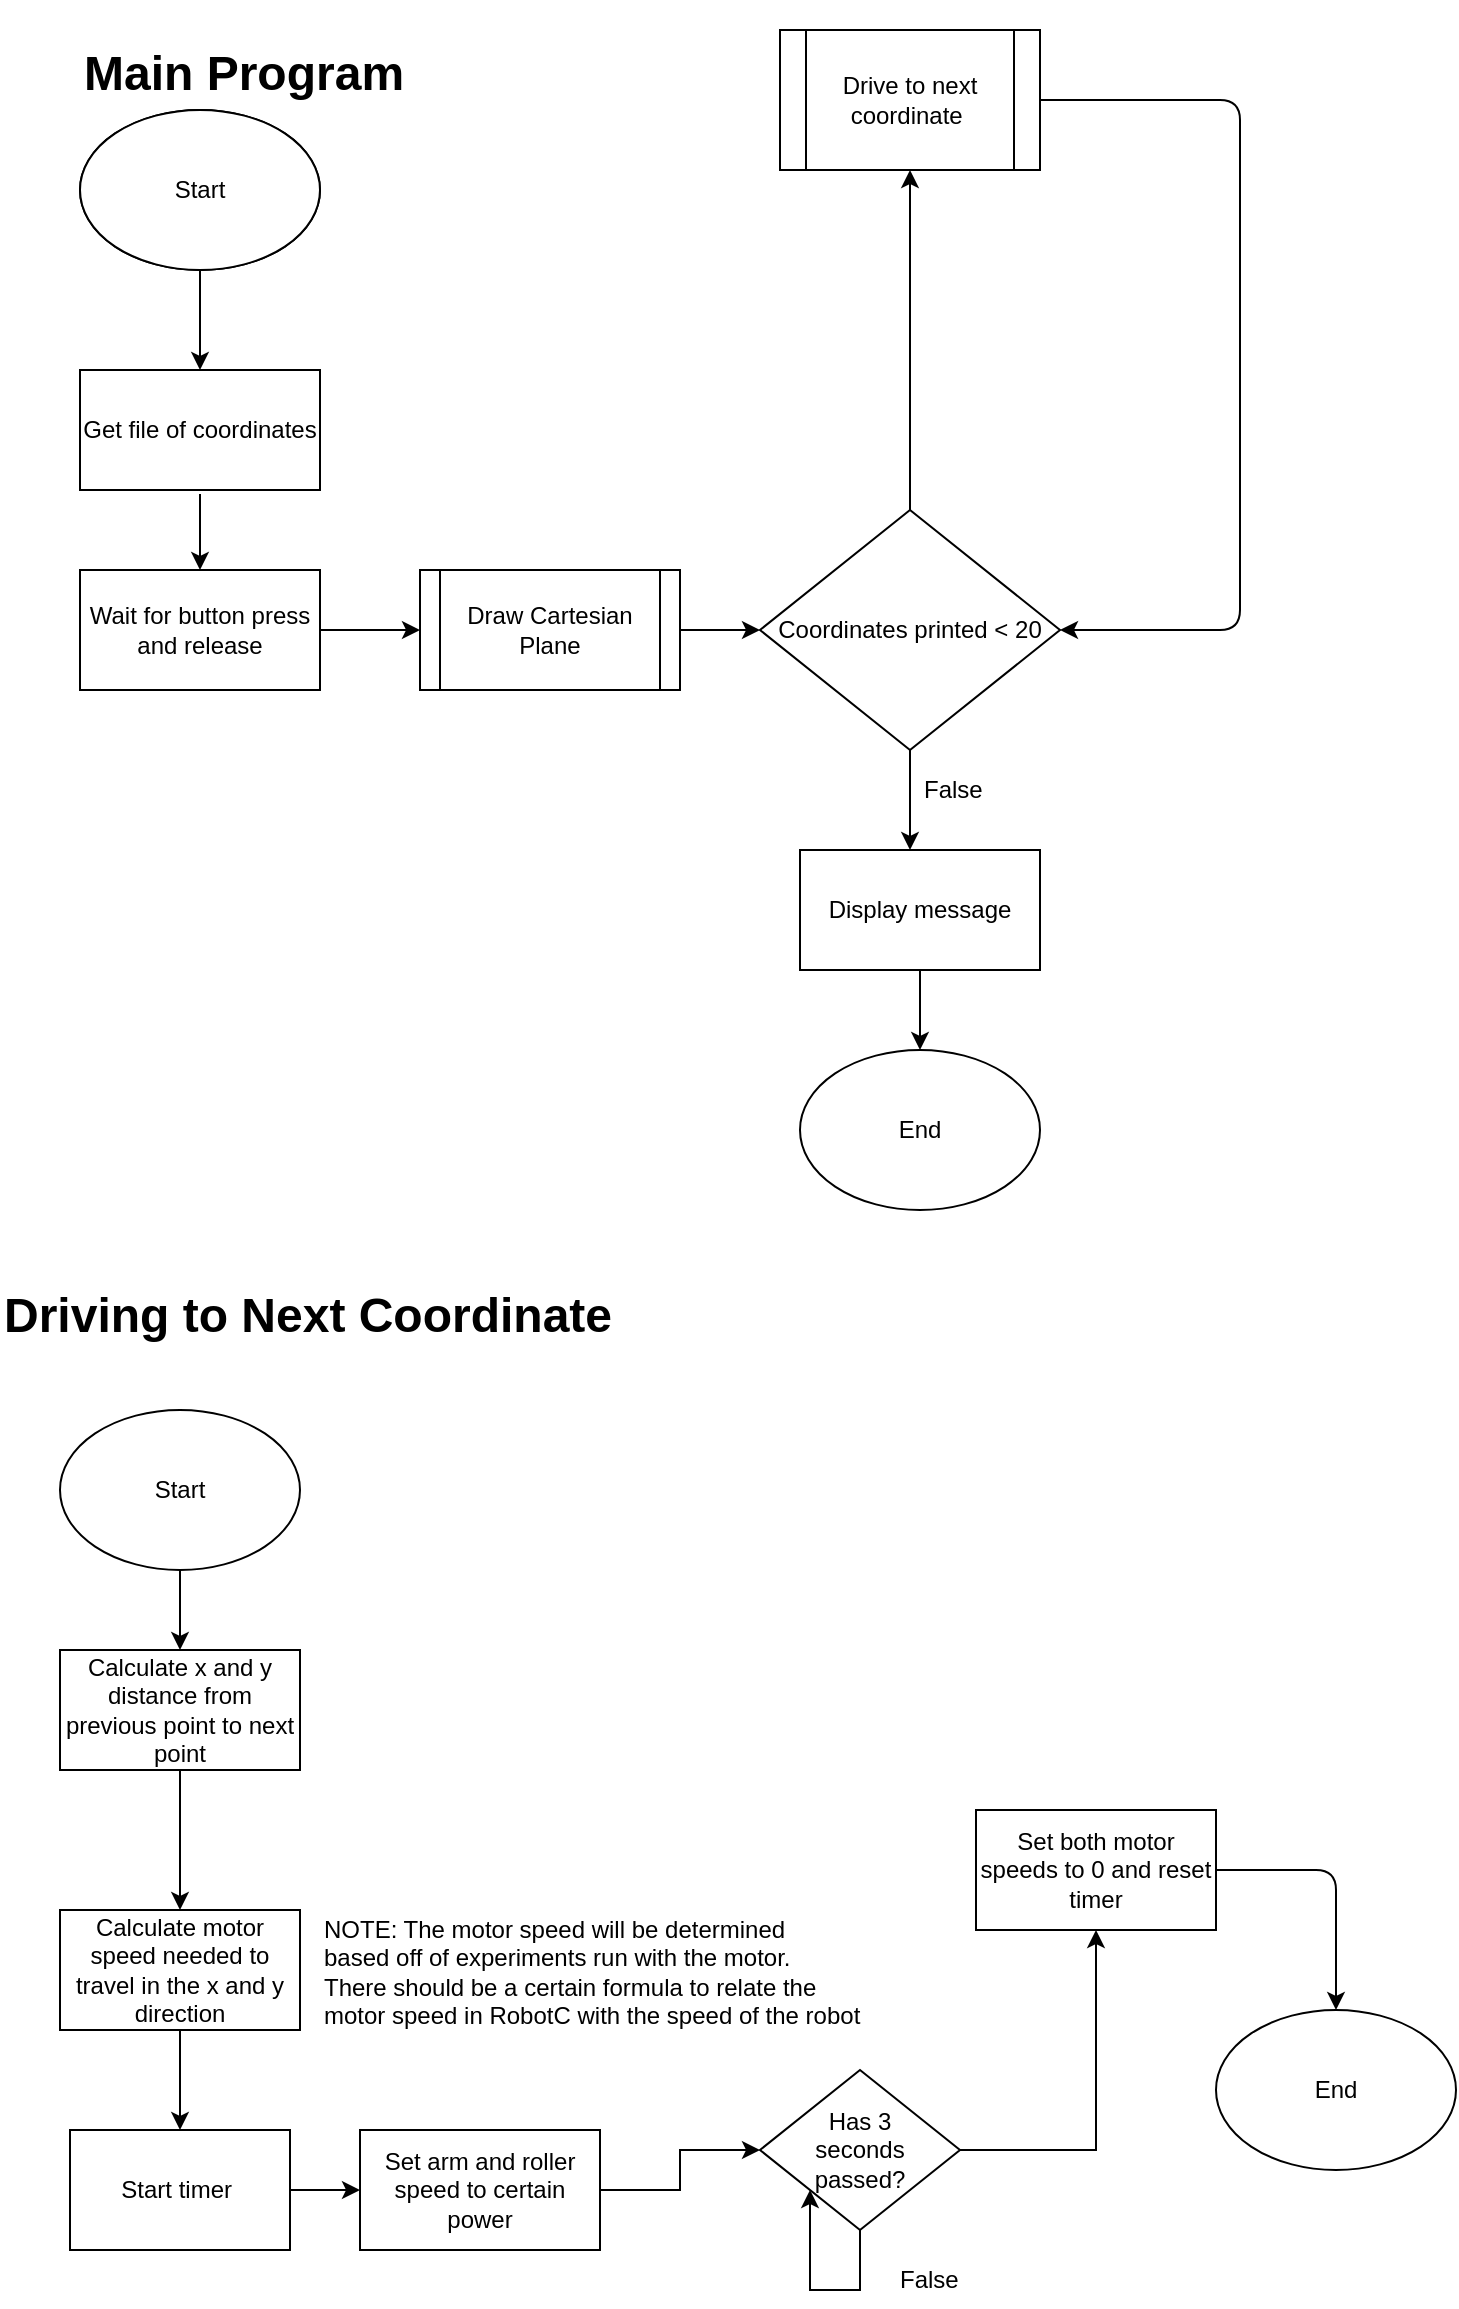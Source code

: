 <mxfile version="12.3.3" type="github" pages="1">
  <diagram id="_Y_Ghutb2y4u3eCPrAWP" name="Page-1">
    <mxGraphModel dx="3335" dy="2774" grid="1" gridSize="10" guides="1" tooltips="1" connect="1" arrows="1" fold="1" page="1" pageScale="1" pageWidth="827" pageHeight="1169" math="0" shadow="0">
      <root>
        <mxCell id="0"/>
        <mxCell id="1" parent="0"/>
        <mxCell id="5S6gnpby86TTOAzf-ZQi-1" value="Start" style="ellipse;whiteSpace=wrap;html=1;" parent="1" vertex="1">
          <mxGeometry x="-2370" y="-2270" width="120" height="80" as="geometry"/>
        </mxCell>
        <mxCell id="5S6gnpby86TTOAzf-ZQi-2" value="Start" style="ellipse;whiteSpace=wrap;html=1;" parent="1" vertex="1">
          <mxGeometry x="-2370" y="-2270" width="120" height="80" as="geometry"/>
        </mxCell>
        <mxCell id="5S6gnpby86TTOAzf-ZQi-3" value="" style="endArrow=classic;html=1;exitX=0.5;exitY=1;exitDx=0;exitDy=0;" parent="1" source="5S6gnpby86TTOAzf-ZQi-2" edge="1">
          <mxGeometry width="50" height="50" relative="1" as="geometry">
            <mxPoint x="-2310" y="-2080" as="sourcePoint"/>
            <mxPoint x="-2310" y="-2140" as="targetPoint"/>
          </mxGeometry>
        </mxCell>
        <mxCell id="5S6gnpby86TTOAzf-ZQi-4" value="Get file of coordinates" style="rounded=0;whiteSpace=wrap;html=1;" parent="1" vertex="1">
          <mxGeometry x="-2370" y="-2140" width="120" height="60" as="geometry"/>
        </mxCell>
        <mxCell id="5S6gnpby86TTOAzf-ZQi-7" value="Wait for button press and release" style="rounded=0;whiteSpace=wrap;html=1;" parent="1" vertex="1">
          <mxGeometry x="-2370" y="-2040" width="120" height="60" as="geometry"/>
        </mxCell>
        <mxCell id="5S6gnpby86TTOAzf-ZQi-8" value="" style="endArrow=classic;html=1;" parent="1" edge="1">
          <mxGeometry width="50" height="50" relative="1" as="geometry">
            <mxPoint x="-2310" y="-2078" as="sourcePoint"/>
            <mxPoint x="-2310" y="-2040" as="targetPoint"/>
          </mxGeometry>
        </mxCell>
        <mxCell id="5S6gnpby86TTOAzf-ZQi-11" value="" style="endArrow=classic;html=1;exitX=1;exitY=0.5;exitDx=0;exitDy=0;" parent="1" source="5S6gnpby86TTOAzf-ZQi-7" edge="1">
          <mxGeometry width="50" height="50" relative="1" as="geometry">
            <mxPoint x="-2240" y="-1980" as="sourcePoint"/>
            <mxPoint x="-2200" y="-2010" as="targetPoint"/>
          </mxGeometry>
        </mxCell>
        <mxCell id="5S6gnpby86TTOAzf-ZQi-12" value="Draw Cartesian&lt;br&gt;Plane" style="rounded=0;whiteSpace=wrap;html=1;" parent="1" vertex="1">
          <mxGeometry x="-2200" y="-2040" width="130" height="60" as="geometry"/>
        </mxCell>
        <mxCell id="5S6gnpby86TTOAzf-ZQi-15" value="" style="endArrow=none;html=1;" parent="1" edge="1">
          <mxGeometry width="50" height="50" relative="1" as="geometry">
            <mxPoint x="-2190" y="-1980" as="sourcePoint"/>
            <mxPoint x="-2190" y="-2040" as="targetPoint"/>
          </mxGeometry>
        </mxCell>
        <mxCell id="5S6gnpby86TTOAzf-ZQi-16" value="" style="endArrow=none;html=1;" parent="1" edge="1">
          <mxGeometry width="50" height="50" relative="1" as="geometry">
            <mxPoint x="-2080" y="-1980" as="sourcePoint"/>
            <mxPoint x="-2080" y="-2040" as="targetPoint"/>
          </mxGeometry>
        </mxCell>
        <mxCell id="5S6gnpby86TTOAzf-ZQi-17" value="Coordinates printed &amp;lt; 20" style="rhombus;whiteSpace=wrap;html=1;" parent="1" vertex="1">
          <mxGeometry x="-2030" y="-2070" width="150" height="120" as="geometry"/>
        </mxCell>
        <mxCell id="5S6gnpby86TTOAzf-ZQi-18" value="" style="endArrow=classic;html=1;exitX=1;exitY=0.5;exitDx=0;exitDy=0;entryX=0;entryY=0.5;entryDx=0;entryDy=0;" parent="1" source="5S6gnpby86TTOAzf-ZQi-12" target="5S6gnpby86TTOAzf-ZQi-17" edge="1">
          <mxGeometry width="50" height="50" relative="1" as="geometry">
            <mxPoint x="-2080" y="-1990" as="sourcePoint"/>
            <mxPoint x="-2030" y="-2040" as="targetPoint"/>
          </mxGeometry>
        </mxCell>
        <mxCell id="5S6gnpby86TTOAzf-ZQi-21" value="" style="endArrow=classic;html=1;exitX=0.5;exitY=1;exitDx=0;exitDy=0;" parent="1" source="5S6gnpby86TTOAzf-ZQi-17" edge="1">
          <mxGeometry width="50" height="50" relative="1" as="geometry">
            <mxPoint x="-1970" y="-1900" as="sourcePoint"/>
            <mxPoint x="-1955" y="-1900" as="targetPoint"/>
          </mxGeometry>
        </mxCell>
        <mxCell id="5S6gnpby86TTOAzf-ZQi-23" value="" style="endArrow=classic;html=1;exitX=0.5;exitY=0;exitDx=0;exitDy=0;" parent="1" source="5S6gnpby86TTOAzf-ZQi-17" edge="1">
          <mxGeometry width="50" height="50" relative="1" as="geometry">
            <mxPoint x="-1980" y="-2070" as="sourcePoint"/>
            <mxPoint x="-1955" y="-2240" as="targetPoint"/>
          </mxGeometry>
        </mxCell>
        <mxCell id="5S6gnpby86TTOAzf-ZQi-24" value="Display message" style="rounded=0;whiteSpace=wrap;html=1;" parent="1" vertex="1">
          <mxGeometry x="-2010" y="-1900" width="120" height="60" as="geometry"/>
        </mxCell>
        <mxCell id="5S6gnpby86TTOAzf-ZQi-25" value="" style="endArrow=classic;html=1;exitX=0.5;exitY=1;exitDx=0;exitDy=0;" parent="1" source="5S6gnpby86TTOAzf-ZQi-24" edge="1">
          <mxGeometry width="50" height="50" relative="1" as="geometry">
            <mxPoint x="-1970" y="-1780" as="sourcePoint"/>
            <mxPoint x="-1950" y="-1800" as="targetPoint"/>
          </mxGeometry>
        </mxCell>
        <mxCell id="5S6gnpby86TTOAzf-ZQi-26" value="End" style="ellipse;whiteSpace=wrap;html=1;" parent="1" vertex="1">
          <mxGeometry x="-2010" y="-1800" width="120" height="80" as="geometry"/>
        </mxCell>
        <mxCell id="5S6gnpby86TTOAzf-ZQi-27" value="False" style="text;html=1;resizable=0;points=[];autosize=1;align=left;verticalAlign=top;spacingTop=-4;" parent="1" vertex="1">
          <mxGeometry x="-1950" y="-1940" width="40" height="20" as="geometry"/>
        </mxCell>
        <mxCell id="5S6gnpby86TTOAzf-ZQi-33" value="Drive to next coordinate&amp;nbsp;" style="shape=process;whiteSpace=wrap;html=1;backgroundOutline=1;" parent="1" vertex="1">
          <mxGeometry x="-2020" y="-2310" width="130" height="70" as="geometry"/>
        </mxCell>
        <mxCell id="5S6gnpby86TTOAzf-ZQi-39" value="" style="endArrow=classic;html=1;entryX=1;entryY=0.5;entryDx=0;entryDy=0;exitX=1;exitY=0.5;exitDx=0;exitDy=0;" parent="1" source="5S6gnpby86TTOAzf-ZQi-33" target="5S6gnpby86TTOAzf-ZQi-17" edge="1">
          <mxGeometry width="50" height="50" relative="1" as="geometry">
            <mxPoint x="-1780" y="-2280" as="sourcePoint"/>
            <mxPoint x="-1820" y="-2020" as="targetPoint"/>
            <Array as="points">
              <mxPoint x="-1790" y="-2275"/>
              <mxPoint x="-1790" y="-2010"/>
            </Array>
          </mxGeometry>
        </mxCell>
        <mxCell id="DCq1CoEzK7meBEJqXv5S-1" value="&lt;h1&gt;Driving to Next Coordinate&amp;nbsp;&lt;/h1&gt;" style="text;html=1;resizable=0;points=[];autosize=1;align=left;verticalAlign=top;spacingTop=-4;" parent="1" vertex="1">
          <mxGeometry x="-2410" y="-1700" width="330" height="50" as="geometry"/>
        </mxCell>
        <mxCell id="DCq1CoEzK7meBEJqXv5S-4" value="&lt;h1&gt;Main Program&lt;/h1&gt;" style="text;html=1;" parent="1" vertex="1">
          <mxGeometry x="-2370" y="-2325" width="170" height="30" as="geometry"/>
        </mxCell>
        <mxCell id="DCq1CoEzK7meBEJqXv5S-6" value="Start" style="ellipse;whiteSpace=wrap;html=1;" parent="1" vertex="1">
          <mxGeometry x="-2380" y="-1620" width="120" height="80" as="geometry"/>
        </mxCell>
        <mxCell id="DCq1CoEzK7meBEJqXv5S-7" value="Calculate x and y distance from previous point to next point" style="rounded=0;whiteSpace=wrap;html=1;" parent="1" vertex="1">
          <mxGeometry x="-2380" y="-1500" width="120" height="60" as="geometry"/>
        </mxCell>
        <mxCell id="DCq1CoEzK7meBEJqXv5S-13" value="" style="endArrow=classic;html=1;exitX=0.5;exitY=1;exitDx=0;exitDy=0;entryX=0.5;entryY=0;entryDx=0;entryDy=0;" parent="1" source="DCq1CoEzK7meBEJqXv5S-6" target="DCq1CoEzK7meBEJqXv5S-7" edge="1">
          <mxGeometry width="50" height="50" relative="1" as="geometry">
            <mxPoint x="-2340" y="-1500" as="sourcePoint"/>
            <mxPoint x="-2290" y="-1550" as="targetPoint"/>
          </mxGeometry>
        </mxCell>
        <mxCell id="DCq1CoEzK7meBEJqXv5S-14" value="Calculate motor speed needed to travel in the x and y direction" style="rounded=0;whiteSpace=wrap;html=1;" parent="1" vertex="1">
          <mxGeometry x="-2380" y="-1370" width="120" height="60" as="geometry"/>
        </mxCell>
        <mxCell id="DCq1CoEzK7meBEJqXv5S-15" value="" style="endArrow=classic;html=1;exitX=0.5;exitY=1;exitDx=0;exitDy=0;entryX=0.5;entryY=0;entryDx=0;entryDy=0;" parent="1" source="DCq1CoEzK7meBEJqXv5S-7" target="DCq1CoEzK7meBEJqXv5S-14" edge="1">
          <mxGeometry width="50" height="50" relative="1" as="geometry">
            <mxPoint x="-2340" y="-1380" as="sourcePoint"/>
            <mxPoint x="-2290" y="-1430" as="targetPoint"/>
          </mxGeometry>
        </mxCell>
        <mxCell id="DCq1CoEzK7meBEJqXv5S-20" value="NOTE: The motor speed will be determined&amp;nbsp;&lt;br&gt;based off of experiments run with the motor.&amp;nbsp;&lt;br&gt;There should be a certain formula to relate the&amp;nbsp;&lt;br&gt;motor speed in RobotC with the speed of the robot" style="text;html=1;resizable=0;points=[];autosize=1;align=left;verticalAlign=top;spacingTop=-4;" parent="1" vertex="1">
          <mxGeometry x="-2250" y="-1370" width="280" height="60" as="geometry"/>
        </mxCell>
        <mxCell id="DCq1CoEzK7meBEJqXv5S-24" style="edgeStyle=orthogonalEdgeStyle;rounded=0;orthogonalLoop=1;jettySize=auto;html=1;entryX=0;entryY=0.5;entryDx=0;entryDy=0;" parent="1" source="DCq1CoEzK7meBEJqXv5S-21" target="DCq1CoEzK7meBEJqXv5S-23" edge="1">
          <mxGeometry relative="1" as="geometry"/>
        </mxCell>
        <mxCell id="DCq1CoEzK7meBEJqXv5S-21" value="Start timer&amp;nbsp;" style="rounded=0;whiteSpace=wrap;html=1;" parent="1" vertex="1">
          <mxGeometry x="-2375" y="-1260" width="110" height="60" as="geometry"/>
        </mxCell>
        <mxCell id="DCq1CoEzK7meBEJqXv5S-22" value="" style="endArrow=classic;html=1;exitX=0.5;exitY=1;exitDx=0;exitDy=0;entryX=0.5;entryY=0;entryDx=0;entryDy=0;" parent="1" source="DCq1CoEzK7meBEJqXv5S-14" target="DCq1CoEzK7meBEJqXv5S-21" edge="1">
          <mxGeometry width="50" height="50" relative="1" as="geometry">
            <mxPoint x="-2350" y="-1260" as="sourcePoint"/>
            <mxPoint x="-2300" y="-1310" as="targetPoint"/>
            <Array as="points">
              <mxPoint x="-2320" y="-1270"/>
            </Array>
          </mxGeometry>
        </mxCell>
        <mxCell id="DCq1CoEzK7meBEJqXv5S-27" style="edgeStyle=orthogonalEdgeStyle;rounded=0;orthogonalLoop=1;jettySize=auto;html=1;entryX=0;entryY=0.5;entryDx=0;entryDy=0;" parent="1" source="DCq1CoEzK7meBEJqXv5S-23" target="DCq1CoEzK7meBEJqXv5S-26" edge="1">
          <mxGeometry relative="1" as="geometry"/>
        </mxCell>
        <mxCell id="DCq1CoEzK7meBEJqXv5S-23" value="Set arm and roller speed to certain power" style="rounded=0;whiteSpace=wrap;html=1;" parent="1" vertex="1">
          <mxGeometry x="-2230" y="-1260" width="120" height="60" as="geometry"/>
        </mxCell>
        <mxCell id="DCq1CoEzK7meBEJqXv5S-39" value="" style="edgeStyle=orthogonalEdgeStyle;rounded=0;orthogonalLoop=1;jettySize=auto;html=1;" parent="1" source="DCq1CoEzK7meBEJqXv5S-26" target="DCq1CoEzK7meBEJqXv5S-33" edge="1">
          <mxGeometry relative="1" as="geometry"/>
        </mxCell>
        <mxCell id="DCq1CoEzK7meBEJqXv5S-26" value="Has 3 &lt;br&gt;seconds &lt;br&gt;passed?" style="rhombus;whiteSpace=wrap;html=1;" parent="1" vertex="1">
          <mxGeometry x="-2030" y="-1290" width="100" height="80" as="geometry"/>
        </mxCell>
        <mxCell id="DCq1CoEzK7meBEJqXv5S-29" style="edgeStyle=orthogonalEdgeStyle;rounded=0;orthogonalLoop=1;jettySize=auto;html=1;exitX=0.5;exitY=1;exitDx=0;exitDy=0;entryX=0;entryY=1;entryDx=0;entryDy=0;" parent="1" source="DCq1CoEzK7meBEJqXv5S-26" target="DCq1CoEzK7meBEJqXv5S-26" edge="1">
          <mxGeometry relative="1" as="geometry">
            <Array as="points">
              <mxPoint x="-1980" y="-1180"/>
              <mxPoint x="-2005" y="-1180"/>
            </Array>
          </mxGeometry>
        </mxCell>
        <mxCell id="DCq1CoEzK7meBEJqXv5S-30" value="False" style="text;html=1;resizable=0;points=[];autosize=1;align=left;verticalAlign=top;spacingTop=-4;" parent="1" vertex="1">
          <mxGeometry x="-1962" y="-1195" width="40" height="20" as="geometry"/>
        </mxCell>
        <mxCell id="DCq1CoEzK7meBEJqXv5S-33" value="Set both motor speeds to 0 and reset timer" style="rounded=0;whiteSpace=wrap;html=1;" parent="1" vertex="1">
          <mxGeometry x="-1922" y="-1420" width="120" height="60" as="geometry"/>
        </mxCell>
        <mxCell id="DCq1CoEzK7meBEJqXv5S-35" value="End" style="ellipse;whiteSpace=wrap;html=1;" parent="1" vertex="1">
          <mxGeometry x="-1802" y="-1320" width="120" height="80" as="geometry"/>
        </mxCell>
        <mxCell id="DCq1CoEzK7meBEJqXv5S-43" value="" style="endArrow=classic;html=1;exitX=1;exitY=0.5;exitDx=0;exitDy=0;entryX=0.5;entryY=0;entryDx=0;entryDy=0;" parent="1" source="DCq1CoEzK7meBEJqXv5S-33" target="DCq1CoEzK7meBEJqXv5S-35" edge="1">
          <mxGeometry width="50" height="50" relative="1" as="geometry">
            <mxPoint x="-1760" y="-1360" as="sourcePoint"/>
            <mxPoint x="-1730" y="-1390" as="targetPoint"/>
            <Array as="points">
              <mxPoint x="-1742" y="-1390"/>
            </Array>
          </mxGeometry>
        </mxCell>
      </root>
    </mxGraphModel>
  </diagram>
</mxfile>
